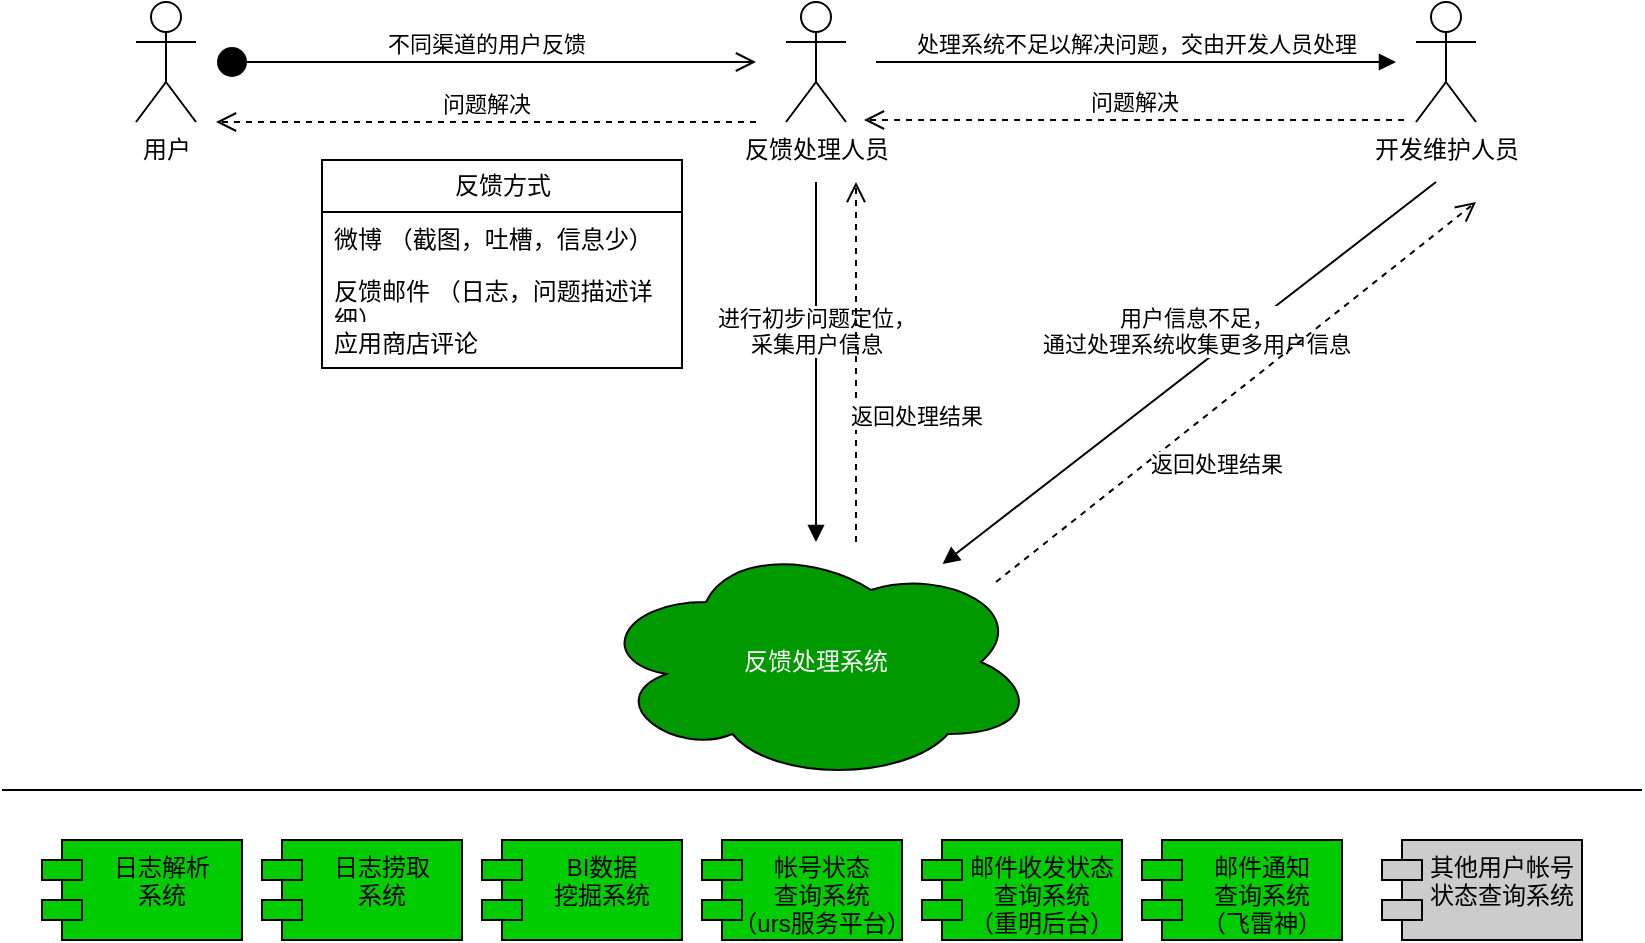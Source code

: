 <mxfile version="20.8.13" type="github">
  <diagram name="第 1 页" id="ruXOiJjdGdF3Hx12QbZb">
    <mxGraphModel dx="1195" dy="721" grid="1" gridSize="10" guides="1" tooltips="1" connect="1" arrows="1" fold="1" page="1" pageScale="1" pageWidth="827" pageHeight="1169" math="0" shadow="0">
      <root>
        <mxCell id="0" />
        <mxCell id="1" parent="0" />
        <mxCell id="ALxXaVIujOZm-B5D7-fG-1" value="用户" style="shape=umlActor;verticalLabelPosition=bottom;verticalAlign=top;html=1;" vertex="1" parent="1">
          <mxGeometry x="67" y="41" width="30" height="60" as="geometry" />
        </mxCell>
        <mxCell id="ALxXaVIujOZm-B5D7-fG-2" value="反馈处理系统" style="ellipse;shape=cloud;whiteSpace=wrap;html=1;align=center;fillColor=#009900;fontColor=#FFFFFF;" vertex="1" parent="1">
          <mxGeometry x="297" y="311" width="220" height="120" as="geometry" />
        </mxCell>
        <mxCell id="ALxXaVIujOZm-B5D7-fG-4" value="开发维护人员" style="shape=umlActor;verticalLabelPosition=bottom;verticalAlign=top;html=1;" vertex="1" parent="1">
          <mxGeometry x="707" y="41" width="30" height="60" as="geometry" />
        </mxCell>
        <mxCell id="ALxXaVIujOZm-B5D7-fG-11" value="反馈处理人员" style="shape=umlActor;verticalLabelPosition=bottom;verticalAlign=top;html=1;" vertex="1" parent="1">
          <mxGeometry x="392" y="41" width="30" height="60" as="geometry" />
        </mxCell>
        <mxCell id="ALxXaVIujOZm-B5D7-fG-12" value="不同渠道的用户反馈" style="html=1;verticalAlign=bottom;startArrow=circle;startFill=1;endArrow=open;startSize=6;endSize=8;rounded=0;" edge="1" parent="1">
          <mxGeometry width="80" relative="1" as="geometry">
            <mxPoint x="107" y="71" as="sourcePoint" />
            <mxPoint x="377" y="71" as="targetPoint" />
          </mxGeometry>
        </mxCell>
        <mxCell id="ALxXaVIujOZm-B5D7-fG-13" value="进行初步问题定位，&lt;br&gt;采集用户信息" style="html=1;verticalAlign=bottom;endArrow=block;rounded=0;" edge="1" parent="1" target="ALxXaVIujOZm-B5D7-fG-2">
          <mxGeometry width="80" relative="1" as="geometry">
            <mxPoint x="407" y="131" as="sourcePoint" />
            <mxPoint x="467" y="151" as="targetPoint" />
            <mxPoint as="offset" />
          </mxGeometry>
        </mxCell>
        <mxCell id="ALxXaVIujOZm-B5D7-fG-15" value="返回处理结果" style="html=1;verticalAlign=bottom;endArrow=open;dashed=1;endSize=8;rounded=0;" edge="1" parent="1">
          <mxGeometry x="-0.4" y="-30" relative="1" as="geometry">
            <mxPoint x="427" y="311" as="sourcePoint" />
            <mxPoint x="427" y="131" as="targetPoint" />
            <Array as="points">
              <mxPoint x="427" y="281" />
              <mxPoint x="427" y="221" />
            </Array>
            <mxPoint as="offset" />
          </mxGeometry>
        </mxCell>
        <mxCell id="ALxXaVIujOZm-B5D7-fG-16" value="问题解决" style="html=1;verticalAlign=bottom;endArrow=open;dashed=1;endSize=8;rounded=0;" edge="1" parent="1">
          <mxGeometry relative="1" as="geometry">
            <mxPoint x="377" y="101" as="sourcePoint" />
            <mxPoint x="107" y="101" as="targetPoint" />
          </mxGeometry>
        </mxCell>
        <mxCell id="ALxXaVIujOZm-B5D7-fG-17" value="问题解决" style="html=1;verticalAlign=bottom;endArrow=open;dashed=1;endSize=8;rounded=0;" edge="1" parent="1">
          <mxGeometry relative="1" as="geometry">
            <mxPoint x="701" y="100" as="sourcePoint" />
            <mxPoint x="431" y="100" as="targetPoint" />
          </mxGeometry>
        </mxCell>
        <mxCell id="ALxXaVIujOZm-B5D7-fG-20" value="处理系统不足以解决问题，交由开发人员处理" style="html=1;verticalAlign=bottom;endArrow=block;rounded=0;" edge="1" parent="1">
          <mxGeometry width="80" relative="1" as="geometry">
            <mxPoint x="437" y="71" as="sourcePoint" />
            <mxPoint x="697" y="71" as="targetPoint" />
          </mxGeometry>
        </mxCell>
        <mxCell id="ALxXaVIujOZm-B5D7-fG-22" value="用户信息不足，&lt;br&gt;通过处理系统收集更多用户信息" style="html=1;verticalAlign=bottom;endArrow=block;rounded=0;" edge="1" parent="1" target="ALxXaVIujOZm-B5D7-fG-2">
          <mxGeometry x="-0.038" y="-2" width="80" relative="1" as="geometry">
            <mxPoint x="717" y="131" as="sourcePoint" />
            <mxPoint x="797" y="141" as="targetPoint" />
            <mxPoint as="offset" />
          </mxGeometry>
        </mxCell>
        <mxCell id="ALxXaVIujOZm-B5D7-fG-24" value="返回处理结果" style="html=1;verticalAlign=bottom;endArrow=open;dashed=1;endSize=8;rounded=0;" edge="1" parent="1">
          <mxGeometry x="-0.234" y="-29" relative="1" as="geometry">
            <mxPoint x="497" y="331" as="sourcePoint" />
            <mxPoint x="737" y="141" as="targetPoint" />
            <mxPoint as="offset" />
          </mxGeometry>
        </mxCell>
        <mxCell id="ALxXaVIujOZm-B5D7-fG-29" value="" style="line;strokeWidth=1;fillColor=none;align=left;verticalAlign=middle;spacingTop=-1;spacingLeft=3;spacingRight=3;rotatable=0;labelPosition=right;points=[];portConstraint=eastwest;strokeColor=inherit;" vertex="1" parent="1">
          <mxGeometry y="431" width="820" height="8" as="geometry" />
        </mxCell>
        <mxCell id="ALxXaVIujOZm-B5D7-fG-31" value="日志解析&#xa;系统" style="shape=module;align=left;spacingLeft=20;align=center;verticalAlign=top;fillColor=#00CC00;" vertex="1" parent="1">
          <mxGeometry x="20" y="460" width="100" height="50" as="geometry" />
        </mxCell>
        <mxCell id="ALxXaVIujOZm-B5D7-fG-32" value="日志捞取&#xa;系统" style="shape=module;align=left;spacingLeft=20;align=center;verticalAlign=top;fillColor=#00CC00;" vertex="1" parent="1">
          <mxGeometry x="130" y="460" width="100" height="50" as="geometry" />
        </mxCell>
        <mxCell id="ALxXaVIujOZm-B5D7-fG-33" value="BI数据&#xa;挖掘系统" style="shape=module;align=left;spacingLeft=20;align=center;verticalAlign=top;fillColor=#00CC00;" vertex="1" parent="1">
          <mxGeometry x="240" y="460" width="100" height="50" as="geometry" />
        </mxCell>
        <mxCell id="ALxXaVIujOZm-B5D7-fG-34" value="帐号状态&#xa;查询系统&#xa;（urs服务平台）" style="shape=module;align=left;spacingLeft=20;align=center;verticalAlign=top;fillColor=#00CC00;" vertex="1" parent="1">
          <mxGeometry x="350" y="460" width="100" height="50" as="geometry" />
        </mxCell>
        <mxCell id="ALxXaVIujOZm-B5D7-fG-35" value="邮件收发状态&#xa;查询系统&#xa;（重明后台）" style="shape=module;align=left;spacingLeft=20;align=center;verticalAlign=top;fillColor=#00CC00;" vertex="1" parent="1">
          <mxGeometry x="460" y="460" width="100" height="50" as="geometry" />
        </mxCell>
        <mxCell id="ALxXaVIujOZm-B5D7-fG-36" value="邮件通知&#xa;查询系统&#xa;（飞雷神）" style="shape=module;align=left;spacingLeft=20;align=center;verticalAlign=top;fillColor=#00CC00;" vertex="1" parent="1">
          <mxGeometry x="570" y="460" width="100" height="50" as="geometry" />
        </mxCell>
        <mxCell id="ALxXaVIujOZm-B5D7-fG-37" value="其他用户帐号&#xa;状态查询系统" style="shape=module;align=left;spacingLeft=20;align=center;verticalAlign=top;fillColor=#CCCCCC;" vertex="1" parent="1">
          <mxGeometry x="690" y="460" width="100" height="50" as="geometry" />
        </mxCell>
        <mxCell id="ALxXaVIujOZm-B5D7-fG-43" value="反馈方式" style="swimlane;fontStyle=0;childLayout=stackLayout;horizontal=1;startSize=26;fillColor=none;horizontalStack=0;resizeParent=1;resizeParentMax=0;resizeLast=0;collapsible=1;marginBottom=0;html=1;fontColor=#000000;" vertex="1" parent="1">
          <mxGeometry x="160" y="120" width="180" height="104" as="geometry">
            <mxRectangle x="40" y="130" width="90" height="30" as="alternateBounds" />
          </mxGeometry>
        </mxCell>
        <mxCell id="ALxXaVIujOZm-B5D7-fG-44" value="微博 （截图，吐槽，信息少）" style="text;strokeColor=none;fillColor=none;align=left;verticalAlign=top;spacingLeft=4;spacingRight=4;overflow=hidden;rotatable=0;points=[[0,0.5],[1,0.5]];portConstraint=eastwest;whiteSpace=wrap;html=1;fontColor=#000000;" vertex="1" parent="ALxXaVIujOZm-B5D7-fG-43">
          <mxGeometry y="26" width="180" height="26" as="geometry" />
        </mxCell>
        <mxCell id="ALxXaVIujOZm-B5D7-fG-45" value="反馈邮件 （日志，问题描述详细）" style="text;strokeColor=none;fillColor=none;align=left;verticalAlign=top;spacingLeft=4;spacingRight=4;overflow=hidden;rotatable=0;points=[[0,0.5],[1,0.5]];portConstraint=eastwest;whiteSpace=wrap;html=1;fontColor=#000000;" vertex="1" parent="ALxXaVIujOZm-B5D7-fG-43">
          <mxGeometry y="52" width="180" height="26" as="geometry" />
        </mxCell>
        <mxCell id="ALxXaVIujOZm-B5D7-fG-46" value="应用商店评论" style="text;strokeColor=none;fillColor=none;align=left;verticalAlign=top;spacingLeft=4;spacingRight=4;overflow=hidden;rotatable=0;points=[[0,0.5],[1,0.5]];portConstraint=eastwest;whiteSpace=wrap;html=1;fontColor=#000000;" vertex="1" parent="ALxXaVIujOZm-B5D7-fG-43">
          <mxGeometry y="78" width="180" height="26" as="geometry" />
        </mxCell>
      </root>
    </mxGraphModel>
  </diagram>
</mxfile>
